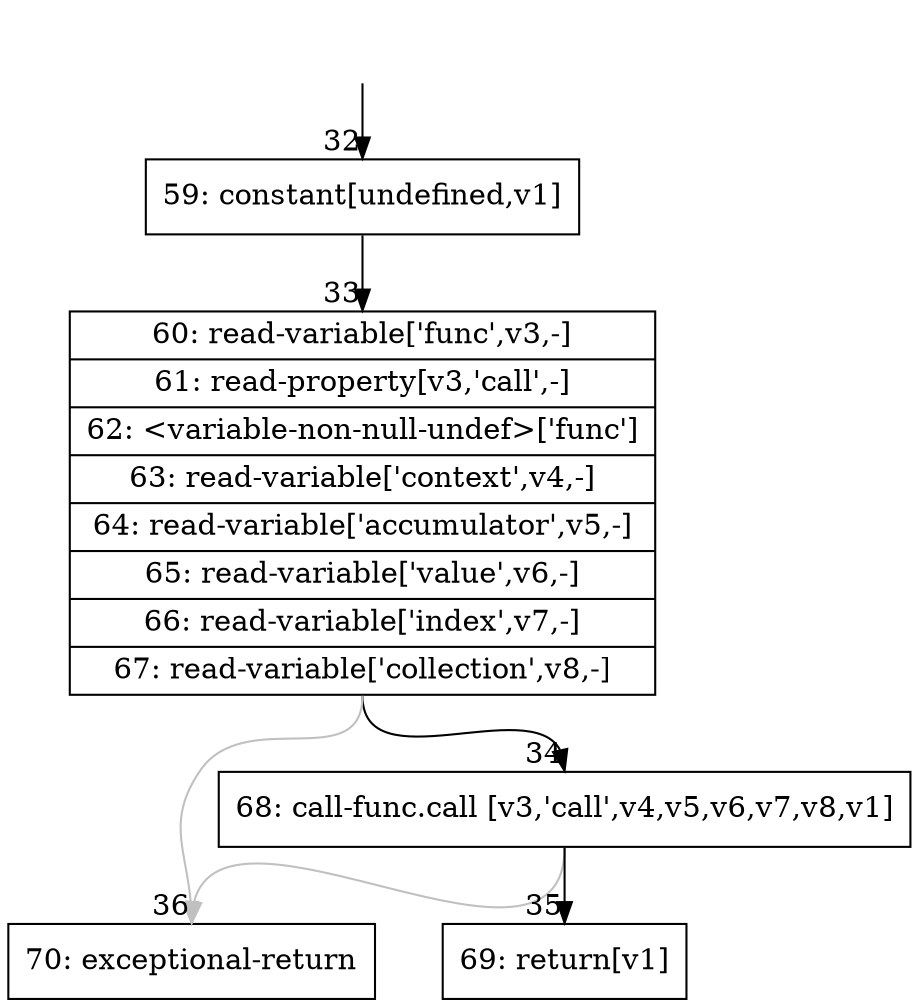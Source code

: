 digraph {
rankdir="TD"
BB_entry8[shape=none,label=""];
BB_entry8 -> BB32 [tailport=s, headport=n, headlabel="    32"]
BB32 [shape=record label="{59: constant[undefined,v1]}" ] 
BB32 -> BB33 [tailport=s, headport=n, headlabel="      33"]
BB33 [shape=record label="{60: read-variable['func',v3,-]|61: read-property[v3,'call',-]|62: \<variable-non-null-undef\>['func']|63: read-variable['context',v4,-]|64: read-variable['accumulator',v5,-]|65: read-variable['value',v6,-]|66: read-variable['index',v7,-]|67: read-variable['collection',v8,-]}" ] 
BB33 -> BB34 [tailport=s, headport=n, headlabel="      34"]
BB33 -> BB36 [tailport=s, headport=n, color=gray, headlabel="      36"]
BB34 [shape=record label="{68: call-func.call [v3,'call',v4,v5,v6,v7,v8,v1]}" ] 
BB34 -> BB35 [tailport=s, headport=n, headlabel="      35"]
BB34 -> BB36 [tailport=s, headport=n, color=gray]
BB35 [shape=record label="{69: return[v1]}" ] 
BB36 [shape=record label="{70: exceptional-return}" ] 
//#$~ 76
}
